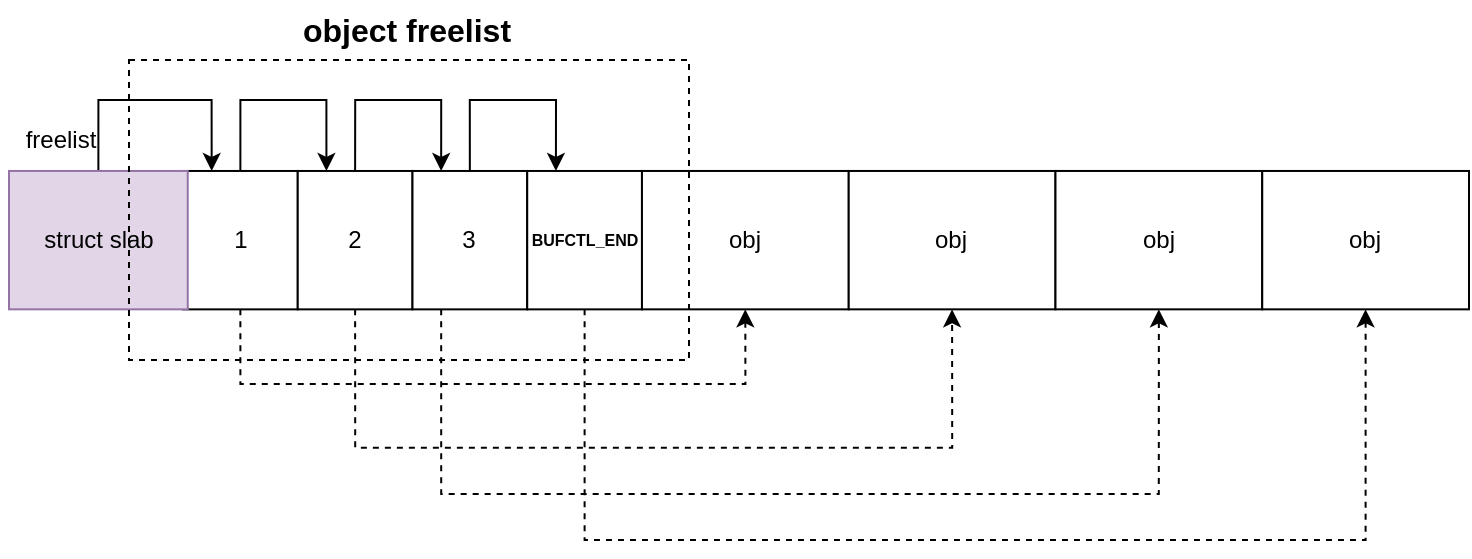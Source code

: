 <mxfile version="21.2.1" type="device">
  <diagram name="第 1 页" id="iAU3yH5nO_GJqzfUaLiA">
    <mxGraphModel dx="1115" dy="753" grid="1" gridSize="10" guides="1" tooltips="1" connect="1" arrows="1" fold="1" page="1" pageScale="1" pageWidth="827" pageHeight="1169" math="0" shadow="0">
      <root>
        <mxCell id="0" />
        <mxCell id="1" parent="0" />
        <mxCell id="iztKYh4bMdh9Oh8WnDP4-22" style="edgeStyle=orthogonalEdgeStyle;rounded=0;orthogonalLoop=1;jettySize=auto;html=1;exitX=0.5;exitY=1;exitDx=0;exitDy=0;entryX=0.5;entryY=1;entryDx=0;entryDy=0;dashed=1;" parent="1" source="iztKYh4bMdh9Oh8WnDP4-5" target="iztKYh4bMdh9Oh8WnDP4-18" edge="1">
          <mxGeometry relative="1" as="geometry">
            <Array as="points">
              <mxPoint x="162.5" y="262" />
              <mxPoint x="414.5" y="262" />
            </Array>
          </mxGeometry>
        </mxCell>
        <mxCell id="iztKYh4bMdh9Oh8WnDP4-5" value="1" style="rounded=0;whiteSpace=wrap;html=1;shadow=0;container=0;" parent="1" vertex="1">
          <mxGeometry x="133.5" y="155.484" width="57.371" height="69.194" as="geometry" />
        </mxCell>
        <mxCell id="iztKYh4bMdh9Oh8WnDP4-6" value="2" style="rounded=0;whiteSpace=wrap;html=1;shadow=0;container=0;" parent="1" vertex="1">
          <mxGeometry x="190.871" y="155.484" width="57.371" height="69.194" as="geometry" />
        </mxCell>
        <mxCell id="iztKYh4bMdh9Oh8WnDP4-24" style="edgeStyle=orthogonalEdgeStyle;rounded=0;orthogonalLoop=1;jettySize=auto;html=1;exitX=0.5;exitY=1;exitDx=0;exitDy=0;entryX=0.5;entryY=1;entryDx=0;entryDy=0;dashed=1;" parent="1" source="iztKYh4bMdh9Oh8WnDP4-6" target="iztKYh4bMdh9Oh8WnDP4-19" edge="1">
          <mxGeometry relative="1" as="geometry">
            <Array as="points">
              <mxPoint x="313.096" y="293.871" />
              <mxPoint x="482.713" y="293.871" />
            </Array>
          </mxGeometry>
        </mxCell>
        <mxCell id="iztKYh4bMdh9Oh8WnDP4-28" style="edgeStyle=orthogonalEdgeStyle;rounded=0;orthogonalLoop=1;jettySize=auto;html=1;exitX=0.5;exitY=0;exitDx=0;exitDy=0;entryX=0.25;entryY=0;entryDx=0;entryDy=0;" parent="1" source="iztKYh4bMdh9Oh8WnDP4-5" target="iztKYh4bMdh9Oh8WnDP4-6" edge="1">
          <mxGeometry relative="1" as="geometry">
            <Array as="points">
              <mxPoint x="162.185" y="120" />
              <mxPoint x="205.213" y="120" />
            </Array>
          </mxGeometry>
        </mxCell>
        <mxCell id="iztKYh4bMdh9Oh8WnDP4-15" value="3" style="rounded=0;whiteSpace=wrap;html=1;shadow=0;container=0;" parent="1" vertex="1">
          <mxGeometry x="248.242" y="155.484" width="57.371" height="69.194" as="geometry" />
        </mxCell>
        <mxCell id="iztKYh4bMdh9Oh8WnDP4-25" style="edgeStyle=orthogonalEdgeStyle;rounded=0;orthogonalLoop=1;jettySize=auto;html=1;exitX=0.25;exitY=1;exitDx=0;exitDy=0;entryX=0.5;entryY=1;entryDx=0;entryDy=0;dashed=1;" parent="1" source="iztKYh4bMdh9Oh8WnDP4-15" target="iztKYh4bMdh9Oh8WnDP4-20" edge="1">
          <mxGeometry relative="1" as="geometry">
            <Array as="points">
              <mxPoint x="329.06" y="316.935" />
              <mxPoint x="562.534" y="316.935" />
            </Array>
          </mxGeometry>
        </mxCell>
        <mxCell id="iztKYh4bMdh9Oh8WnDP4-31" style="edgeStyle=orthogonalEdgeStyle;rounded=0;orthogonalLoop=1;jettySize=auto;html=1;exitX=0.5;exitY=0;exitDx=0;exitDy=0;entryX=0.25;entryY=0;entryDx=0;entryDy=0;" parent="1" source="iztKYh4bMdh9Oh8WnDP4-6" target="iztKYh4bMdh9Oh8WnDP4-15" edge="1">
          <mxGeometry relative="1" as="geometry">
            <Array as="points">
              <mxPoint x="219.556" y="120" />
              <mxPoint x="262.584" y="120" />
            </Array>
          </mxGeometry>
        </mxCell>
        <mxCell id="iztKYh4bMdh9Oh8WnDP4-16" value="&lt;p style=&quot;line-height: 120%;&quot;&gt;&lt;font style=&quot;font-size: 8px;&quot;&gt;&lt;b&gt;BUFCTL_END&lt;/b&gt;&lt;/font&gt;&lt;/p&gt;" style="rounded=0;whiteSpace=wrap;html=1;shadow=0;container=0;" parent="1" vertex="1">
          <mxGeometry x="305.612" y="155.484" width="57.371" height="69.194" as="geometry" />
        </mxCell>
        <mxCell id="iztKYh4bMdh9Oh8WnDP4-32" style="edgeStyle=orthogonalEdgeStyle;rounded=0;orthogonalLoop=1;jettySize=auto;html=1;exitX=0.5;exitY=0;exitDx=0;exitDy=0;entryX=0.25;entryY=0;entryDx=0;entryDy=0;" parent="1" source="iztKYh4bMdh9Oh8WnDP4-15" target="iztKYh4bMdh9Oh8WnDP4-16" edge="1">
          <mxGeometry relative="1" as="geometry">
            <Array as="points">
              <mxPoint x="276.927" y="120" />
              <mxPoint x="319.955" y="120" />
            </Array>
          </mxGeometry>
        </mxCell>
        <mxCell id="iztKYh4bMdh9Oh8WnDP4-26" style="edgeStyle=orthogonalEdgeStyle;rounded=0;orthogonalLoop=1;jettySize=auto;html=1;exitX=0.5;exitY=1;exitDx=0;exitDy=0;entryX=0.5;entryY=1;entryDx=0;entryDy=0;dashed=1;" parent="1" source="iztKYh4bMdh9Oh8WnDP4-16" target="iztKYh4bMdh9Oh8WnDP4-21" edge="1">
          <mxGeometry relative="1" as="geometry">
            <Array as="points">
              <mxPoint x="353.006" y="340" />
              <mxPoint x="642.354" y="340" />
            </Array>
          </mxGeometry>
        </mxCell>
        <mxCell id="iztKYh4bMdh9Oh8WnDP4-18" value="obj" style="rounded=0;whiteSpace=wrap;html=1;shadow=0;movable=1;resizable=1;rotatable=1;deletable=1;editable=1;locked=0;connectable=1;container=0;" parent="1" vertex="1">
          <mxGeometry x="362.98" y="155.48" width="103.38" height="69.19" as="geometry" />
        </mxCell>
        <mxCell id="iztKYh4bMdh9Oh8WnDP4-19" value="obj" style="rounded=0;whiteSpace=wrap;html=1;shadow=0;movable=1;resizable=1;rotatable=1;deletable=1;editable=1;locked=0;connectable=1;container=0;" parent="1" vertex="1">
          <mxGeometry x="466.36" y="155.48" width="103.38" height="69.19" as="geometry" />
        </mxCell>
        <mxCell id="iztKYh4bMdh9Oh8WnDP4-20" value="obj" style="rounded=0;whiteSpace=wrap;html=1;shadow=0;movable=1;resizable=1;rotatable=1;deletable=1;editable=1;locked=0;connectable=1;container=0;" parent="1" vertex="1">
          <mxGeometry x="569.74" y="155.48" width="103.38" height="69.19" as="geometry" />
        </mxCell>
        <mxCell id="iztKYh4bMdh9Oh8WnDP4-21" value="obj" style="rounded=0;whiteSpace=wrap;html=1;shadow=0;movable=1;resizable=1;rotatable=1;deletable=1;editable=1;locked=0;connectable=1;container=0;" parent="1" vertex="1">
          <mxGeometry x="673.12" y="155.48" width="103.38" height="69.19" as="geometry" />
        </mxCell>
        <mxCell id="iztKYh4bMdh9Oh8WnDP4-45" style="edgeStyle=orthogonalEdgeStyle;rounded=0;orthogonalLoop=1;jettySize=auto;html=1;exitX=0.5;exitY=0;exitDx=0;exitDy=0;entryX=0.25;entryY=0;entryDx=0;entryDy=0;" parent="1" source="iztKYh4bMdh9Oh8WnDP4-43" target="iztKYh4bMdh9Oh8WnDP4-5" edge="1">
          <mxGeometry relative="1" as="geometry">
            <Array as="points">
              <mxPoint x="91.5" y="120" />
              <mxPoint x="147.5" y="120" />
            </Array>
          </mxGeometry>
        </mxCell>
        <mxCell id="iztKYh4bMdh9Oh8WnDP4-43" value="struct slab" style="rounded=0;whiteSpace=wrap;html=1;shadow=0;container=0;fillColor=#e1d5e7;strokeColor=#9673a6;" parent="1" vertex="1">
          <mxGeometry x="46.5" y="155.48" width="89.37" height="69.19" as="geometry" />
        </mxCell>
        <mxCell id="iztKYh4bMdh9Oh8WnDP4-46" value="freelist" style="text;html=1;align=center;verticalAlign=middle;resizable=0;points=[];autosize=1;strokeColor=none;fillColor=none;" parent="1" vertex="1">
          <mxGeometry x="42" y="125.48" width="60" height="30" as="geometry" />
        </mxCell>
        <mxCell id="iztKYh4bMdh9Oh8WnDP4-84" value="&lt;b&gt;&lt;font style=&quot;font-size: 16px;&quot;&gt;object freelist&lt;/font&gt;&lt;/b&gt;" style="text;html=1;align=center;verticalAlign=middle;resizable=0;points=[];autosize=1;strokeColor=none;fillColor=none;" parent="1" vertex="1">
          <mxGeometry x="179.5" y="70" width="130" height="30" as="geometry" />
        </mxCell>
        <mxCell id="iztKYh4bMdh9Oh8WnDP4-83" value="" style="rounded=0;labelBackgroundColor=none;fontFamily=宋体;fillColor=none;dashed=1;" parent="1" vertex="1">
          <mxGeometry x="106.5" y="100" width="280" height="150" as="geometry" />
        </mxCell>
      </root>
    </mxGraphModel>
  </diagram>
</mxfile>
